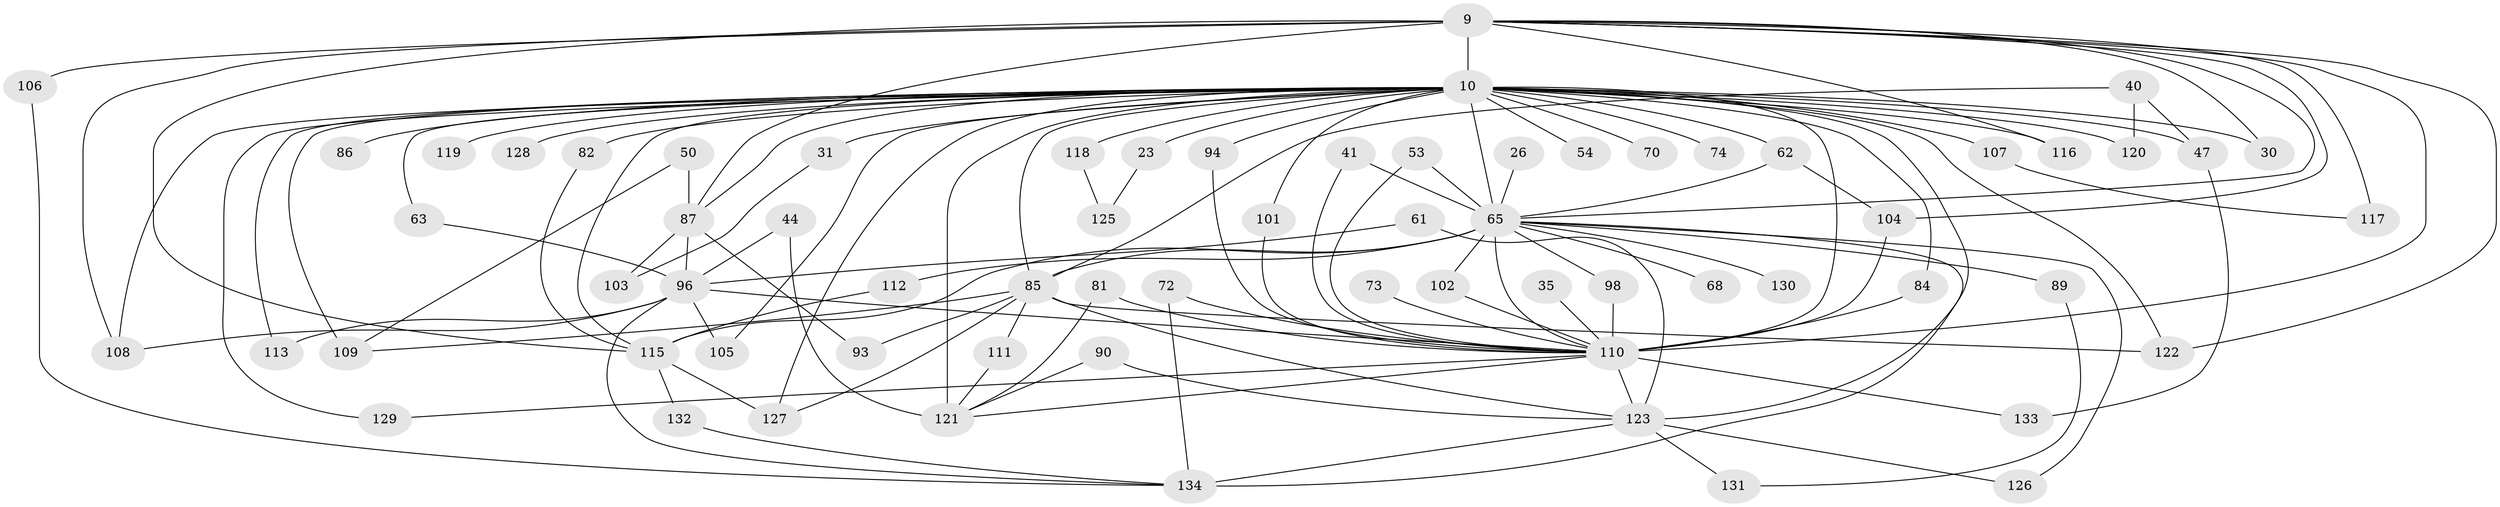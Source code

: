 // original degree distribution, {21: 0.014925373134328358, 24: 0.007462686567164179, 16: 0.007462686567164179, 25: 0.007462686567164179, 27: 0.007462686567164179, 26: 0.007462686567164179, 29: 0.007462686567164179, 17: 0.007462686567164179, 28: 0.007462686567164179, 4: 0.1044776119402985, 9: 0.014925373134328358, 7: 0.014925373134328358, 5: 0.022388059701492536, 2: 0.5373134328358209, 10: 0.007462686567164179, 3: 0.21641791044776118, 8: 0.007462686567164179}
// Generated by graph-tools (version 1.1) at 2025/46/03/09/25 04:46:23]
// undirected, 67 vertices, 122 edges
graph export_dot {
graph [start="1"]
  node [color=gray90,style=filled];
  9 [super="+4"];
  10 [super="+8+7"];
  23;
  26;
  30;
  31 [super="+15"];
  35;
  40;
  41;
  44;
  47 [super="+39"];
  50;
  53;
  54;
  61;
  62 [super="+11"];
  63;
  65 [super="+3+25"];
  68;
  70;
  72;
  73;
  74;
  81;
  82;
  84 [super="+80"];
  85 [super="+71+57+55"];
  86;
  87 [super="+77"];
  89;
  90;
  93;
  94 [super="+22"];
  96 [super="+67+32"];
  98;
  101;
  102;
  103;
  104 [super="+59+76"];
  105;
  106;
  107;
  108 [super="+69"];
  109 [super="+17"];
  110 [super="+58+6+16+19+29+56"];
  111;
  112;
  113;
  115 [super="+100+88+66"];
  116;
  117;
  118;
  119;
  120 [super="+99"];
  121 [super="+114+78"];
  122 [super="+43+97+79"];
  123 [super="+91"];
  125;
  126;
  127 [super="+42"];
  128 [super="+95+124"];
  129;
  130;
  131;
  132;
  133;
  134 [super="+12+64"];
  9 -- 10 [weight=8];
  9 -- 108;
  9 -- 115 [weight=5];
  9 -- 116;
  9 -- 30;
  9 -- 104 [weight=2];
  9 -- 106;
  9 -- 117;
  9 -- 87;
  9 -- 122 [weight=2];
  9 -- 110 [weight=4];
  9 -- 65 [weight=4];
  10 -- 30;
  10 -- 70 [weight=2];
  10 -- 87 [weight=2];
  10 -- 105;
  10 -- 109 [weight=3];
  10 -- 119 [weight=2];
  10 -- 121 [weight=7];
  10 -- 65 [weight=10];
  10 -- 74 [weight=2];
  10 -- 82 [weight=2];
  10 -- 84;
  10 -- 86 [weight=2];
  10 -- 31 [weight=2];
  10 -- 101;
  10 -- 47 [weight=3];
  10 -- 54;
  10 -- 118 [weight=2];
  10 -- 128 [weight=3];
  10 -- 129;
  10 -- 23 [weight=2];
  10 -- 62 [weight=2];
  10 -- 63;
  10 -- 94 [weight=2];
  10 -- 107 [weight=2];
  10 -- 110 [weight=13];
  10 -- 113;
  10 -- 116;
  10 -- 120 [weight=2];
  10 -- 127 [weight=2];
  10 -- 122;
  10 -- 108;
  10 -- 85;
  10 -- 115 [weight=2];
  10 -- 123 [weight=4];
  23 -- 125;
  26 -- 65 [weight=2];
  31 -- 103;
  35 -- 110 [weight=2];
  40 -- 47;
  40 -- 120;
  40 -- 85;
  41 -- 110;
  41 -- 65;
  44 -- 121;
  44 -- 96;
  47 -- 133;
  50 -- 109;
  50 -- 87;
  53 -- 110;
  53 -- 65;
  61 -- 96;
  61 -- 123;
  62 -- 104;
  62 -- 65;
  63 -- 96;
  65 -- 130;
  65 -- 68;
  65 -- 134 [weight=3];
  65 -- 85 [weight=5];
  65 -- 89 [weight=2];
  65 -- 98;
  65 -- 102;
  65 -- 110 [weight=5];
  65 -- 112;
  65 -- 115;
  65 -- 126;
  72 -- 110;
  72 -- 134;
  73 -- 110 [weight=2];
  81 -- 121;
  81 -- 110;
  82 -- 115;
  84 -- 110 [weight=2];
  85 -- 109;
  85 -- 122 [weight=2];
  85 -- 93;
  85 -- 127;
  85 -- 111;
  85 -- 123;
  87 -- 103;
  87 -- 93;
  87 -- 96 [weight=2];
  89 -- 131;
  90 -- 121;
  90 -- 123;
  94 -- 110;
  96 -- 105;
  96 -- 113;
  96 -- 134 [weight=3];
  96 -- 110 [weight=3];
  96 -- 108;
  98 -- 110;
  101 -- 110;
  102 -- 110;
  104 -- 110 [weight=2];
  106 -- 134;
  107 -- 117;
  110 -- 129;
  110 -- 133;
  110 -- 121;
  110 -- 123 [weight=3];
  111 -- 121;
  112 -- 115;
  115 -- 127;
  115 -- 132;
  118 -- 125;
  123 -- 131;
  123 -- 134 [weight=2];
  123 -- 126;
  132 -- 134;
}
